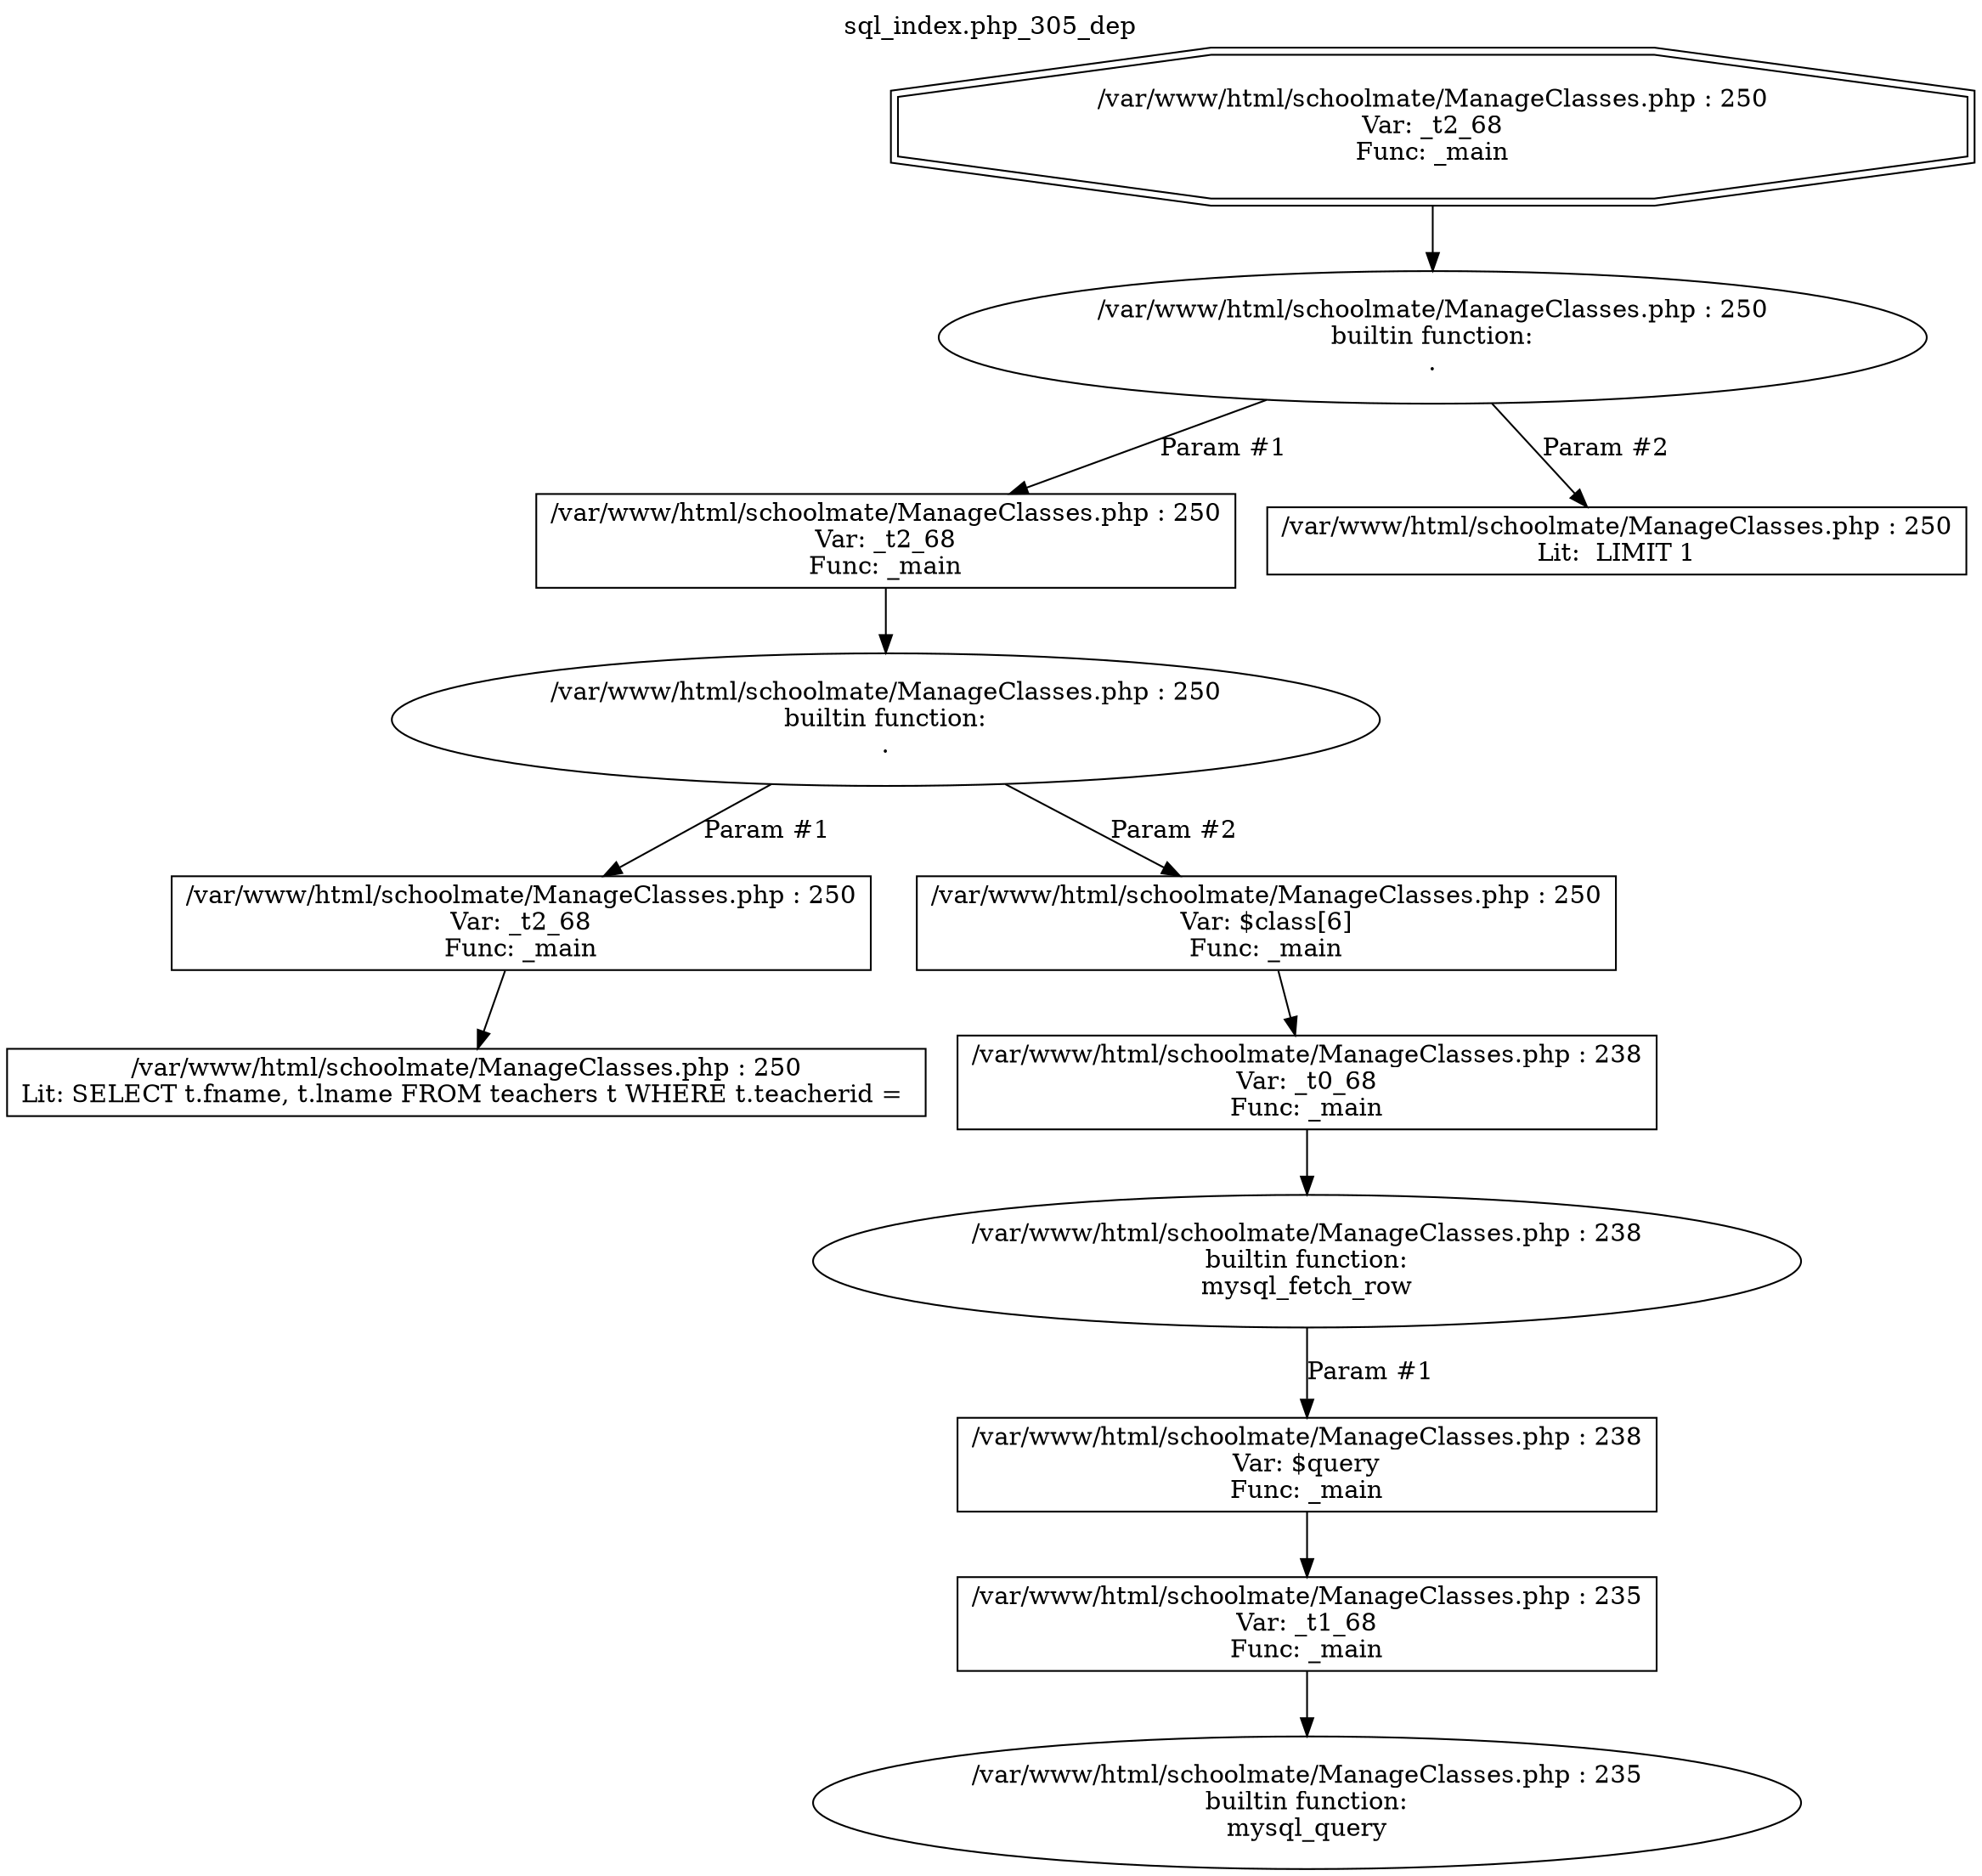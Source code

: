 digraph cfg {
  label="sql_index.php_305_dep";
  labelloc=t;
  n1 [shape=doubleoctagon, label="/var/www/html/schoolmate/ManageClasses.php : 250\nVar: _t2_68\nFunc: _main\n"];
  n2 [shape=ellipse, label="/var/www/html/schoolmate/ManageClasses.php : 250\nbuiltin function:\n.\n"];
  n3 [shape=box, label="/var/www/html/schoolmate/ManageClasses.php : 250\nVar: _t2_68\nFunc: _main\n"];
  n4 [shape=ellipse, label="/var/www/html/schoolmate/ManageClasses.php : 250\nbuiltin function:\n.\n"];
  n5 [shape=box, label="/var/www/html/schoolmate/ManageClasses.php : 250\nVar: _t2_68\nFunc: _main\n"];
  n6 [shape=box, label="/var/www/html/schoolmate/ManageClasses.php : 250\nLit: SELECT t.fname, t.lname FROM teachers t WHERE t.teacherid = \n"];
  n7 [shape=box, label="/var/www/html/schoolmate/ManageClasses.php : 250\nVar: $class[6]\nFunc: _main\n"];
  n8 [shape=box, label="/var/www/html/schoolmate/ManageClasses.php : 238\nVar: _t0_68\nFunc: _main\n"];
  n9 [shape=ellipse, label="/var/www/html/schoolmate/ManageClasses.php : 238\nbuiltin function:\nmysql_fetch_row\n"];
  n10 [shape=box, label="/var/www/html/schoolmate/ManageClasses.php : 238\nVar: $query\nFunc: _main\n"];
  n11 [shape=box, label="/var/www/html/schoolmate/ManageClasses.php : 235\nVar: _t1_68\nFunc: _main\n"];
  n12 [shape=ellipse, label="/var/www/html/schoolmate/ManageClasses.php : 235\nbuiltin function:\nmysql_query\n"];
  n13 [shape=box, label="/var/www/html/schoolmate/ManageClasses.php : 250\nLit:  LIMIT 1\n"];
  n1 -> n2;
  n3 -> n4;
  n5 -> n6;
  n4 -> n5[label="Param #1"];
  n4 -> n7[label="Param #2"];
  n8 -> n9;
  n11 -> n12;
  n10 -> n11;
  n9 -> n10[label="Param #1"];
  n7 -> n8;
  n2 -> n3[label="Param #1"];
  n2 -> n13[label="Param #2"];
}
